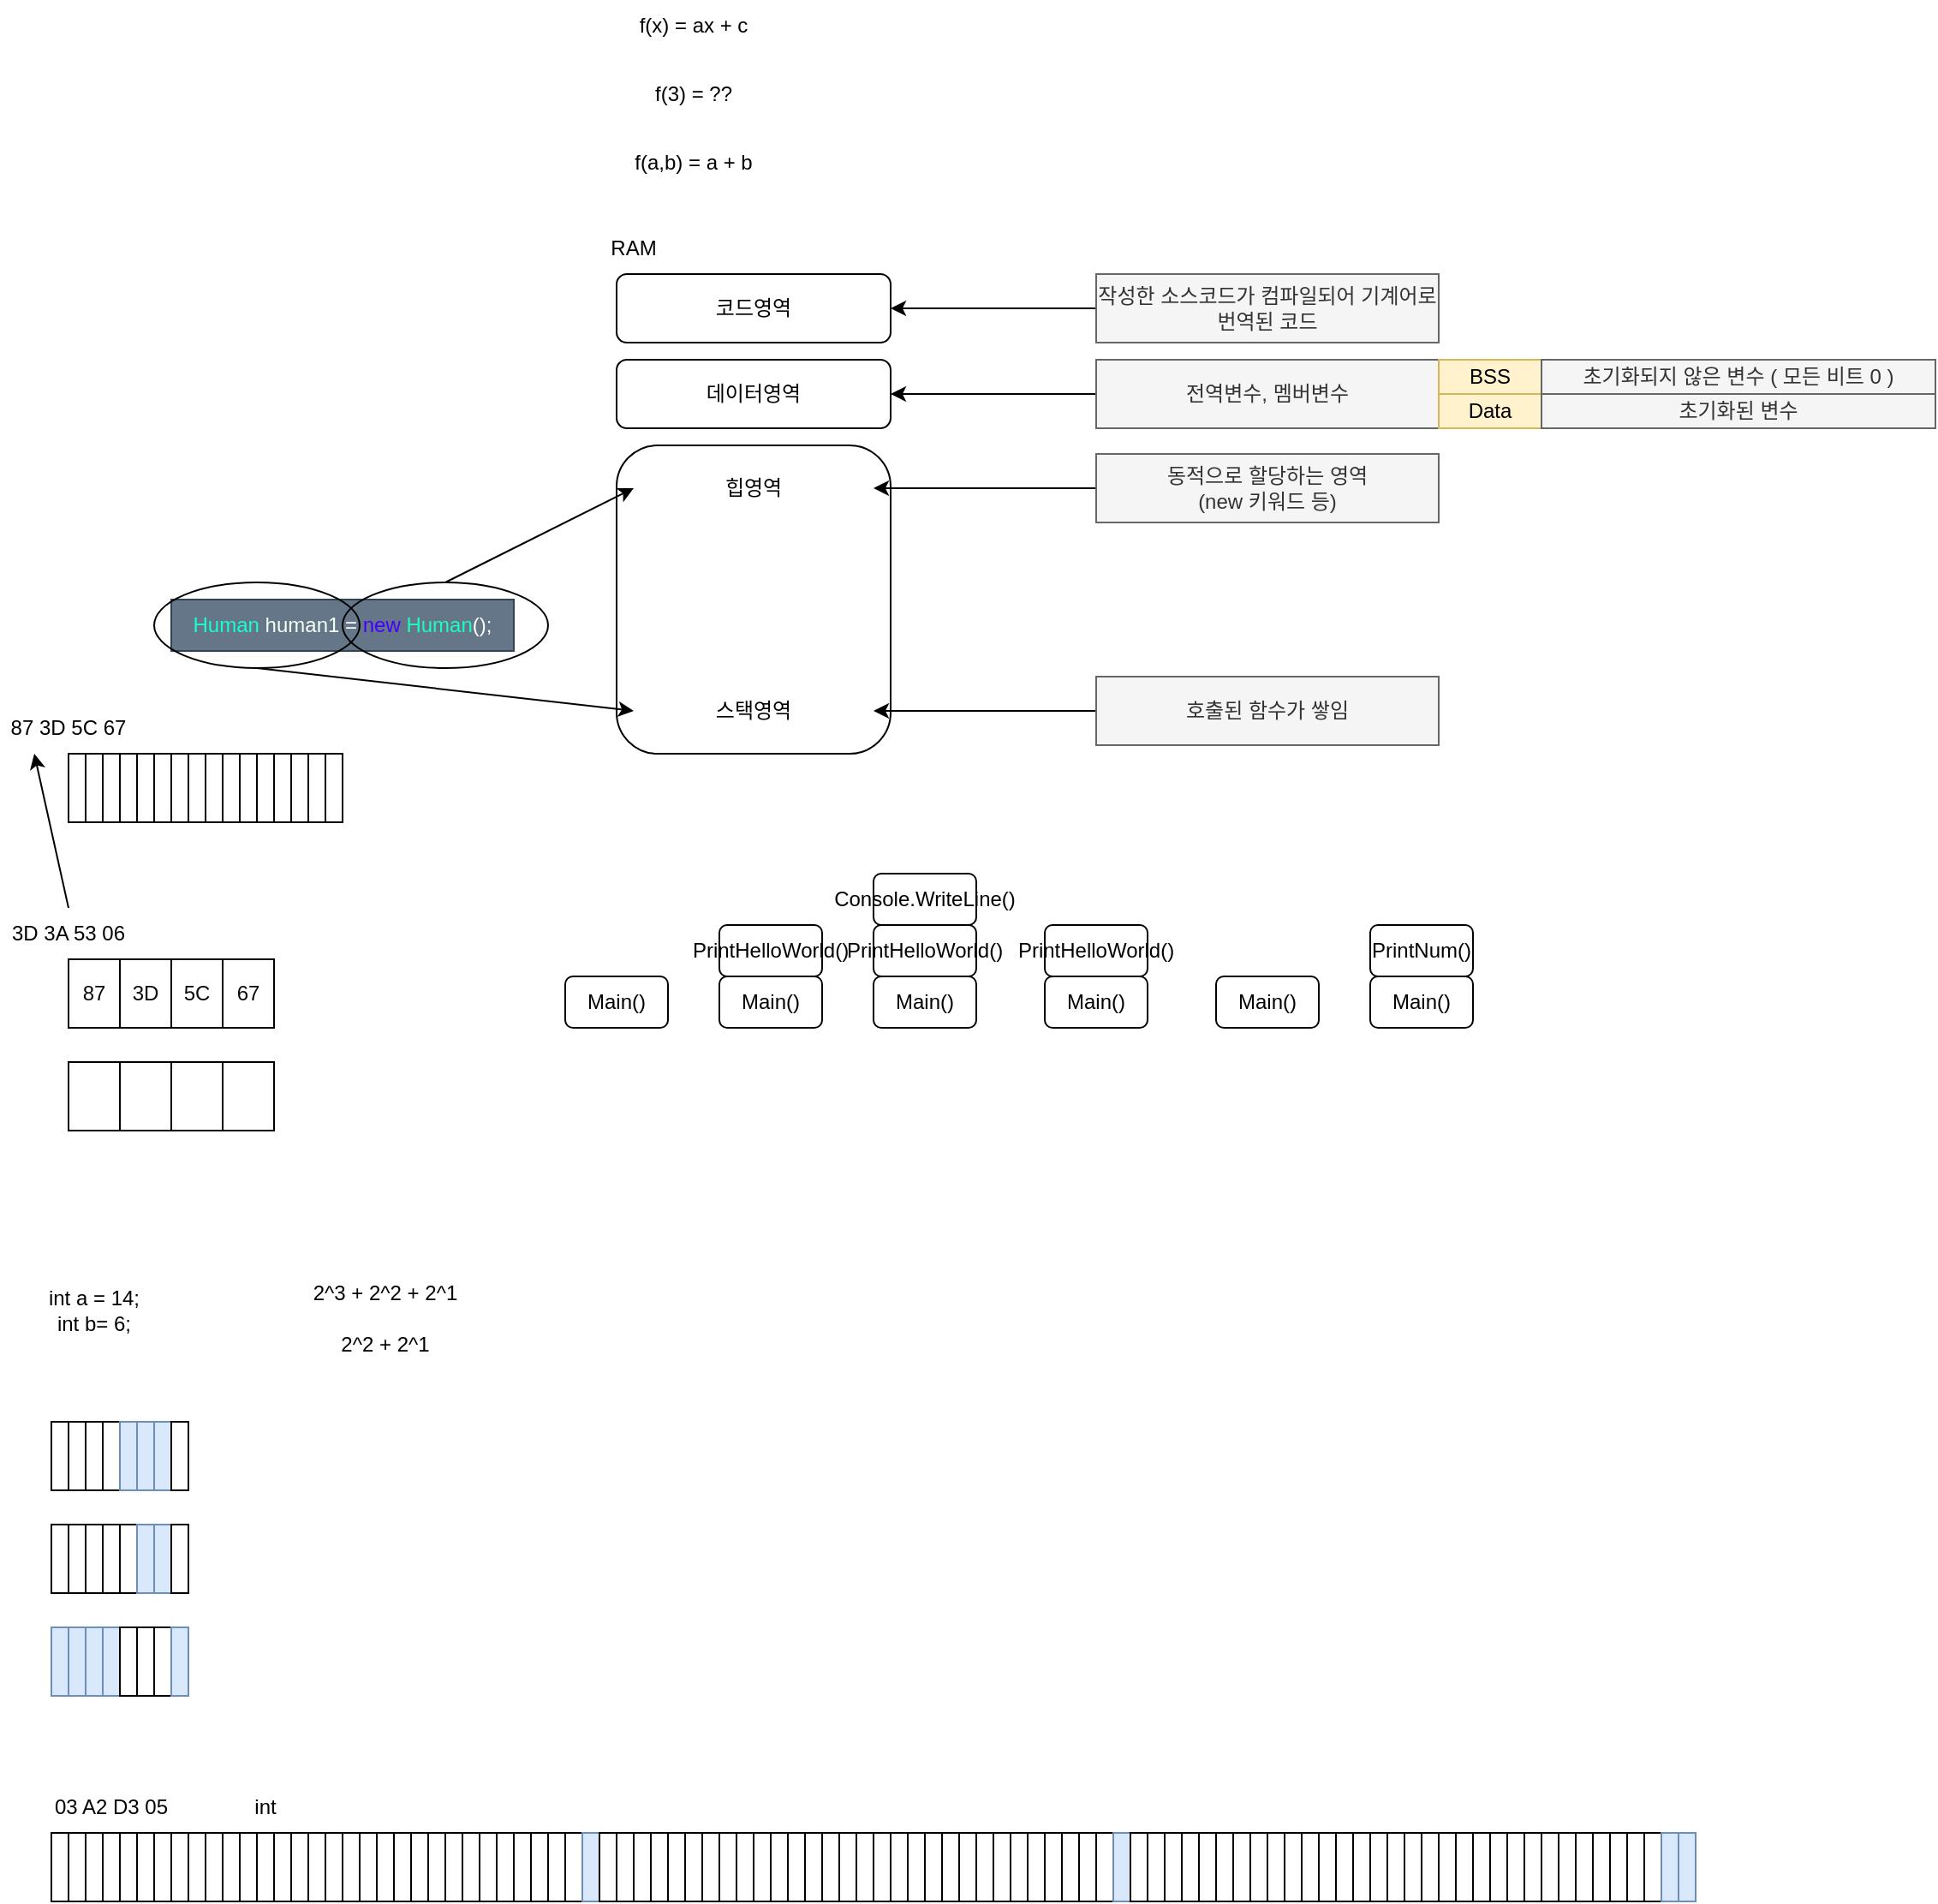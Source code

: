 <mxfile version="20.0.2" type="device"><diagram id="a_ahPQTguZi4QuuoHDHk" name="Page-1"><mxGraphModel dx="1043" dy="624" grid="1" gridSize="10" guides="1" tooltips="1" connect="1" arrows="1" fold="1" page="1" pageScale="1" pageWidth="827" pageHeight="1169" math="0" shadow="0"><root><mxCell id="0"/><mxCell id="1" parent="0"/><mxCell id="tmlD9ux4jTEtxdXnw0fW-1" value="f(x) = ax + c" style="text;html=1;strokeColor=none;fillColor=none;align=center;verticalAlign=middle;whiteSpace=wrap;rounded=0;" parent="1" vertex="1"><mxGeometry x="330" y="10" width="170" height="30" as="geometry"/></mxCell><mxCell id="tmlD9ux4jTEtxdXnw0fW-2" value="f(3) = ??" style="text;html=1;strokeColor=none;fillColor=none;align=center;verticalAlign=middle;whiteSpace=wrap;rounded=0;" parent="1" vertex="1"><mxGeometry x="330" y="50" width="170" height="30" as="geometry"/></mxCell><mxCell id="tmlD9ux4jTEtxdXnw0fW-3" value="f(a,b) = a + b" style="text;html=1;strokeColor=none;fillColor=none;align=center;verticalAlign=middle;whiteSpace=wrap;rounded=0;" parent="1" vertex="1"><mxGeometry x="330" y="90" width="170" height="30" as="geometry"/></mxCell><mxCell id="jbgrNir4E03c6JGSmlri-2" value="코드영역" style="rounded=1;whiteSpace=wrap;html=1;" parent="1" vertex="1"><mxGeometry x="370" y="170" width="160" height="40" as="geometry"/></mxCell><mxCell id="jbgrNir4E03c6JGSmlri-3" value="데이터영역" style="rounded=1;whiteSpace=wrap;html=1;" parent="1" vertex="1"><mxGeometry x="370" y="220" width="160" height="40" as="geometry"/></mxCell><mxCell id="jbgrNir4E03c6JGSmlri-4" value="" style="rounded=1;whiteSpace=wrap;html=1;" parent="1" vertex="1"><mxGeometry x="370" y="270" width="160" height="180" as="geometry"/></mxCell><mxCell id="jbgrNir4E03c6JGSmlri-5" value="힙영역" style="text;html=1;strokeColor=none;fillColor=none;align=center;verticalAlign=middle;whiteSpace=wrap;rounded=0;" parent="1" vertex="1"><mxGeometry x="380" y="280" width="140" height="30" as="geometry"/></mxCell><mxCell id="jbgrNir4E03c6JGSmlri-7" value="스택영역" style="text;html=1;strokeColor=none;fillColor=none;align=center;verticalAlign=middle;whiteSpace=wrap;rounded=0;" parent="1" vertex="1"><mxGeometry x="380" y="410" width="140" height="30" as="geometry"/></mxCell><mxCell id="jbgrNir4E03c6JGSmlri-8" value="RAM" style="text;html=1;strokeColor=none;fillColor=none;align=center;verticalAlign=middle;whiteSpace=wrap;rounded=0;" parent="1" vertex="1"><mxGeometry x="350" y="140" width="60" height="30" as="geometry"/></mxCell><mxCell id="jbgrNir4E03c6JGSmlri-10" style="edgeStyle=orthogonalEdgeStyle;rounded=0;orthogonalLoop=1;jettySize=auto;html=1;entryX=1;entryY=0.5;entryDx=0;entryDy=0;" parent="1" source="jbgrNir4E03c6JGSmlri-9" target="jbgrNir4E03c6JGSmlri-2" edge="1"><mxGeometry relative="1" as="geometry"/></mxCell><mxCell id="jbgrNir4E03c6JGSmlri-9" value="작성한 소스코드가 컴파일되어 기계어로 번역된 코드" style="text;html=1;align=center;verticalAlign=middle;whiteSpace=wrap;rounded=0;fillColor=#f5f5f5;fontColor=#333333;strokeColor=#666666;" parent="1" vertex="1"><mxGeometry x="650" y="170" width="200" height="40" as="geometry"/></mxCell><mxCell id="jbgrNir4E03c6JGSmlri-12" style="edgeStyle=orthogonalEdgeStyle;rounded=0;orthogonalLoop=1;jettySize=auto;html=1;entryX=1;entryY=0.5;entryDx=0;entryDy=0;" parent="1" source="jbgrNir4E03c6JGSmlri-11" target="jbgrNir4E03c6JGSmlri-3" edge="1"><mxGeometry relative="1" as="geometry"/></mxCell><mxCell id="jbgrNir4E03c6JGSmlri-11" value="전역변수, 멤버변수" style="text;html=1;align=center;verticalAlign=middle;whiteSpace=wrap;rounded=0;fillColor=#f5f5f5;fontColor=#333333;strokeColor=#666666;" parent="1" vertex="1"><mxGeometry x="650" y="220" width="200" height="40" as="geometry"/></mxCell><mxCell id="jbgrNir4E03c6JGSmlri-14" style="edgeStyle=orthogonalEdgeStyle;rounded=0;orthogonalLoop=1;jettySize=auto;html=1;entryX=1;entryY=0.5;entryDx=0;entryDy=0;" parent="1" source="jbgrNir4E03c6JGSmlri-13" target="jbgrNir4E03c6JGSmlri-7" edge="1"><mxGeometry relative="1" as="geometry"/></mxCell><mxCell id="jbgrNir4E03c6JGSmlri-13" value="호출된 함수가 쌓임" style="text;html=1;align=center;verticalAlign=middle;whiteSpace=wrap;rounded=0;fillColor=#f5f5f5;fontColor=#333333;strokeColor=#666666;" parent="1" vertex="1"><mxGeometry x="650" y="405" width="200" height="40" as="geometry"/></mxCell><mxCell id="jbgrNir4E03c6JGSmlri-15" value="Main()" style="rounded=1;whiteSpace=wrap;html=1;" parent="1" vertex="1"><mxGeometry x="340" y="580" width="60" height="30" as="geometry"/></mxCell><mxCell id="jbgrNir4E03c6JGSmlri-19" value="Main()" style="rounded=1;whiteSpace=wrap;html=1;" parent="1" vertex="1"><mxGeometry x="520" y="580" width="60" height="30" as="geometry"/></mxCell><mxCell id="jbgrNir4E03c6JGSmlri-20" value="PrintHelloWorld()" style="rounded=1;whiteSpace=wrap;html=1;" parent="1" vertex="1"><mxGeometry x="520" y="550" width="60" height="30" as="geometry"/></mxCell><mxCell id="jbgrNir4E03c6JGSmlri-21" value="Console.WriteLine()" style="rounded=1;whiteSpace=wrap;html=1;" parent="1" vertex="1"><mxGeometry x="520" y="520" width="60" height="30" as="geometry"/></mxCell><mxCell id="jbgrNir4E03c6JGSmlri-22" value="Main()" style="rounded=1;whiteSpace=wrap;html=1;" parent="1" vertex="1"><mxGeometry x="430" y="580" width="60" height="30" as="geometry"/></mxCell><mxCell id="jbgrNir4E03c6JGSmlri-23" value="PrintHelloWorld()" style="rounded=1;whiteSpace=wrap;html=1;" parent="1" vertex="1"><mxGeometry x="430" y="550" width="60" height="30" as="geometry"/></mxCell><mxCell id="jbgrNir4E03c6JGSmlri-24" value="Main()" style="rounded=1;whiteSpace=wrap;html=1;" parent="1" vertex="1"><mxGeometry x="620" y="580" width="60" height="30" as="geometry"/></mxCell><mxCell id="jbgrNir4E03c6JGSmlri-25" value="PrintHelloWorld()" style="rounded=1;whiteSpace=wrap;html=1;" parent="1" vertex="1"><mxGeometry x="620" y="550" width="60" height="30" as="geometry"/></mxCell><mxCell id="jbgrNir4E03c6JGSmlri-27" value="Main()" style="rounded=1;whiteSpace=wrap;html=1;" parent="1" vertex="1"><mxGeometry x="720" y="580" width="60" height="30" as="geometry"/></mxCell><mxCell id="jbgrNir4E03c6JGSmlri-29" value="Main()" style="rounded=1;whiteSpace=wrap;html=1;" parent="1" vertex="1"><mxGeometry x="810" y="580" width="60" height="30" as="geometry"/></mxCell><mxCell id="jbgrNir4E03c6JGSmlri-30" value="PrintNum()" style="rounded=1;whiteSpace=wrap;html=1;" parent="1" vertex="1"><mxGeometry x="810" y="550" width="60" height="30" as="geometry"/></mxCell><mxCell id="jbgrNir4E03c6JGSmlri-32" style="edgeStyle=orthogonalEdgeStyle;rounded=0;orthogonalLoop=1;jettySize=auto;html=1;" parent="1" source="jbgrNir4E03c6JGSmlri-31" target="jbgrNir4E03c6JGSmlri-5" edge="1"><mxGeometry relative="1" as="geometry"/></mxCell><mxCell id="jbgrNir4E03c6JGSmlri-31" value="동적으로 할당하는 영역 &lt;br&gt;(new 키워드 등)" style="text;html=1;align=center;verticalAlign=middle;whiteSpace=wrap;rounded=0;fillColor=#f5f5f5;fontColor=#333333;strokeColor=#666666;" parent="1" vertex="1"><mxGeometry x="650" y="275" width="200" height="40" as="geometry"/></mxCell><mxCell id="jbgrNir4E03c6JGSmlri-33" value="&lt;font color=&quot;#17ffd1&quot;&gt;Human&lt;/font&gt; &lt;font color=&quot;#f5fff6&quot;&gt;human1&lt;/font&gt; = &lt;font color=&quot;#4400ff&quot;&gt;new &lt;/font&gt;&lt;font color=&quot;#19ffc2&quot;&gt;Human&lt;/font&gt;();" style="text;html=1;strokeColor=#314354;fillColor=#647687;align=center;verticalAlign=middle;whiteSpace=wrap;rounded=0;fontColor=#ffffff;" parent="1" vertex="1"><mxGeometry x="110" y="360" width="200" height="30" as="geometry"/></mxCell><mxCell id="jbgrNir4E03c6JGSmlri-34" value="" style="ellipse;whiteSpace=wrap;html=1;fontColor=#19FFC2;fillColor=none;" parent="1" vertex="1"><mxGeometry x="100" y="350" width="120" height="50" as="geometry"/></mxCell><mxCell id="jbgrNir4E03c6JGSmlri-35" value="" style="endArrow=classic;html=1;rounded=0;fontColor=#19FFC2;exitX=0.5;exitY=1;exitDx=0;exitDy=0;entryX=0;entryY=0.5;entryDx=0;entryDy=0;" parent="1" source="jbgrNir4E03c6JGSmlri-34" target="jbgrNir4E03c6JGSmlri-7" edge="1"><mxGeometry width="50" height="50" relative="1" as="geometry"><mxPoint x="450" y="420" as="sourcePoint"/><mxPoint x="500" y="370" as="targetPoint"/></mxGeometry></mxCell><mxCell id="jbgrNir4E03c6JGSmlri-36" value="" style="ellipse;whiteSpace=wrap;html=1;fontColor=#19FFC2;fillColor=none;" parent="1" vertex="1"><mxGeometry x="210" y="350" width="120" height="50" as="geometry"/></mxCell><mxCell id="jbgrNir4E03c6JGSmlri-37" value="" style="endArrow=classic;html=1;rounded=0;fontColor=#19FFC2;exitX=0.5;exitY=0;exitDx=0;exitDy=0;entryX=0;entryY=0.5;entryDx=0;entryDy=0;" parent="1" source="jbgrNir4E03c6JGSmlri-36" target="jbgrNir4E03c6JGSmlri-5" edge="1"><mxGeometry width="50" height="50" relative="1" as="geometry"><mxPoint x="450" y="420" as="sourcePoint"/><mxPoint x="500" y="370" as="targetPoint"/></mxGeometry></mxCell><mxCell id="jbgrNir4E03c6JGSmlri-41" value="87" style="rounded=0;whiteSpace=wrap;html=1;fontColor=#09090A;fillColor=none;" parent="1" vertex="1"><mxGeometry x="50" y="570" width="30" height="40" as="geometry"/></mxCell><mxCell id="jbgrNir4E03c6JGSmlri-42" value="" style="rounded=0;whiteSpace=wrap;html=1;fontColor=#19FFC2;fillColor=none;" parent="1" vertex="1"><mxGeometry x="50" y="450" width="10" height="40" as="geometry"/></mxCell><mxCell id="jbgrNir4E03c6JGSmlri-43" value="" style="rounded=0;whiteSpace=wrap;html=1;fontColor=#19FFC2;fillColor=none;" parent="1" vertex="1"><mxGeometry x="60" y="450" width="10" height="40" as="geometry"/></mxCell><mxCell id="jbgrNir4E03c6JGSmlri-44" value="" style="rounded=0;whiteSpace=wrap;html=1;fontColor=#19FFC2;fillColor=none;" parent="1" vertex="1"><mxGeometry x="70" y="450" width="10" height="40" as="geometry"/></mxCell><mxCell id="jbgrNir4E03c6JGSmlri-45" value="" style="rounded=0;whiteSpace=wrap;html=1;fontColor=#19FFC2;fillColor=none;" parent="1" vertex="1"><mxGeometry x="80" y="450" width="10" height="40" as="geometry"/></mxCell><mxCell id="jbgrNir4E03c6JGSmlri-46" value="" style="rounded=0;whiteSpace=wrap;html=1;fontColor=#19FFC2;fillColor=none;" parent="1" vertex="1"><mxGeometry x="90" y="450" width="10" height="40" as="geometry"/></mxCell><mxCell id="jbgrNir4E03c6JGSmlri-47" value="" style="rounded=0;whiteSpace=wrap;html=1;fontColor=#19FFC2;fillColor=none;" parent="1" vertex="1"><mxGeometry x="100" y="450" width="10" height="40" as="geometry"/></mxCell><mxCell id="jbgrNir4E03c6JGSmlri-48" value="" style="rounded=0;whiteSpace=wrap;html=1;fontColor=#19FFC2;fillColor=none;" parent="1" vertex="1"><mxGeometry x="110" y="450" width="10" height="40" as="geometry"/></mxCell><mxCell id="jbgrNir4E03c6JGSmlri-49" value="" style="rounded=0;whiteSpace=wrap;html=1;fontColor=#19FFC2;fillColor=none;" parent="1" vertex="1"><mxGeometry x="120" y="450" width="10" height="40" as="geometry"/></mxCell><mxCell id="jbgrNir4E03c6JGSmlri-50" value="" style="rounded=0;whiteSpace=wrap;html=1;fontColor=#19FFC2;fillColor=none;" parent="1" vertex="1"><mxGeometry x="130" y="450" width="10" height="40" as="geometry"/></mxCell><mxCell id="jbgrNir4E03c6JGSmlri-51" value="" style="rounded=0;whiteSpace=wrap;html=1;fontColor=#19FFC2;fillColor=none;" parent="1" vertex="1"><mxGeometry x="140" y="450" width="10" height="40" as="geometry"/></mxCell><mxCell id="jbgrNir4E03c6JGSmlri-52" value="" style="rounded=0;whiteSpace=wrap;html=1;fontColor=#19FFC2;fillColor=none;" parent="1" vertex="1"><mxGeometry x="150" y="450" width="10" height="40" as="geometry"/></mxCell><mxCell id="jbgrNir4E03c6JGSmlri-53" value="" style="rounded=0;whiteSpace=wrap;html=1;fontColor=#19FFC2;fillColor=none;" parent="1" vertex="1"><mxGeometry x="160" y="450" width="10" height="40" as="geometry"/></mxCell><mxCell id="jbgrNir4E03c6JGSmlri-54" value="" style="rounded=0;whiteSpace=wrap;html=1;fontColor=#19FFC2;fillColor=none;" parent="1" vertex="1"><mxGeometry x="170" y="450" width="10" height="40" as="geometry"/></mxCell><mxCell id="jbgrNir4E03c6JGSmlri-55" value="" style="rounded=0;whiteSpace=wrap;html=1;fontColor=#19FFC2;fillColor=none;" parent="1" vertex="1"><mxGeometry x="180" y="450" width="10" height="40" as="geometry"/></mxCell><mxCell id="jbgrNir4E03c6JGSmlri-56" value="" style="rounded=0;whiteSpace=wrap;html=1;fontColor=#19FFC2;fillColor=none;" parent="1" vertex="1"><mxGeometry x="190" y="450" width="10" height="40" as="geometry"/></mxCell><mxCell id="jbgrNir4E03c6JGSmlri-57" value="" style="rounded=0;whiteSpace=wrap;html=1;fontColor=#19FFC2;fillColor=none;" parent="1" vertex="1"><mxGeometry x="200" y="450" width="10" height="40" as="geometry"/></mxCell><mxCell id="jbgrNir4E03c6JGSmlri-58" value="3D 3A 53 06" style="text;html=1;strokeColor=none;fillColor=none;align=center;verticalAlign=middle;whiteSpace=wrap;rounded=0;fontColor=#000000;" parent="1" vertex="1"><mxGeometry x="10" y="540" width="80" height="30" as="geometry"/></mxCell><mxCell id="jbgrNir4E03c6JGSmlri-59" value="87 3D 5C 67" style="text;html=1;strokeColor=none;fillColor=none;align=center;verticalAlign=middle;whiteSpace=wrap;rounded=0;fontColor=#000000;" parent="1" vertex="1"><mxGeometry x="10" y="420" width="80" height="30" as="geometry"/></mxCell><mxCell id="jbgrNir4E03c6JGSmlri-61" value="" style="endArrow=classic;html=1;rounded=0;fontColor=#000000;exitX=0.5;exitY=0;exitDx=0;exitDy=0;entryX=0.25;entryY=1;entryDx=0;entryDy=0;" parent="1" source="jbgrNir4E03c6JGSmlri-58" target="jbgrNir4E03c6JGSmlri-59" edge="1"><mxGeometry width="50" height="50" relative="1" as="geometry"><mxPoint x="200" y="540" as="sourcePoint"/><mxPoint x="330" y="420" as="targetPoint"/></mxGeometry></mxCell><mxCell id="jbgrNir4E03c6JGSmlri-62" value="3D" style="rounded=0;whiteSpace=wrap;html=1;fontColor=#09090A;fillColor=none;" parent="1" vertex="1"><mxGeometry x="80" y="570" width="30" height="40" as="geometry"/></mxCell><mxCell id="jbgrNir4E03c6JGSmlri-63" value="5C" style="rounded=0;whiteSpace=wrap;html=1;fontColor=#09090A;fillColor=none;" parent="1" vertex="1"><mxGeometry x="110" y="570" width="30" height="40" as="geometry"/></mxCell><mxCell id="jbgrNir4E03c6JGSmlri-64" value="67" style="rounded=0;whiteSpace=wrap;html=1;fontColor=#09090A;fillColor=none;" parent="1" vertex="1"><mxGeometry x="140" y="570" width="30" height="40" as="geometry"/></mxCell><mxCell id="jbgrNir4E03c6JGSmlri-65" value="" style="rounded=0;whiteSpace=wrap;html=1;fontColor=#09090A;fillColor=none;" parent="1" vertex="1"><mxGeometry x="50" y="630" width="30" height="40" as="geometry"/></mxCell><mxCell id="jbgrNir4E03c6JGSmlri-66" value="" style="rounded=0;whiteSpace=wrap;html=1;fontColor=#09090A;fillColor=none;" parent="1" vertex="1"><mxGeometry x="80" y="630" width="30" height="40" as="geometry"/></mxCell><mxCell id="jbgrNir4E03c6JGSmlri-67" value="" style="rounded=0;whiteSpace=wrap;html=1;fontColor=#09090A;fillColor=none;" parent="1" vertex="1"><mxGeometry x="110" y="630" width="30" height="40" as="geometry"/></mxCell><mxCell id="jbgrNir4E03c6JGSmlri-68" value="" style="rounded=0;whiteSpace=wrap;html=1;fontColor=#09090A;fillColor=none;" parent="1" vertex="1"><mxGeometry x="140" y="630" width="30" height="40" as="geometry"/></mxCell><mxCell id="Fd-JroMLScFdDTLRKjD6-1" value="BSS" style="text;html=1;strokeColor=#d6b656;fillColor=#fff2cc;align=center;verticalAlign=middle;whiteSpace=wrap;rounded=0;" parent="1" vertex="1"><mxGeometry x="850" y="220" width="60" height="20" as="geometry"/></mxCell><mxCell id="Fd-JroMLScFdDTLRKjD6-2" value="Data" style="text;html=1;strokeColor=#d6b656;fillColor=#fff2cc;align=center;verticalAlign=middle;whiteSpace=wrap;rounded=0;" parent="1" vertex="1"><mxGeometry x="850" y="240" width="60" height="20" as="geometry"/></mxCell><mxCell id="Fd-JroMLScFdDTLRKjD6-3" value="초기화되지 않은 변수 ( 모든 비트 0 )" style="text;html=1;align=center;verticalAlign=middle;whiteSpace=wrap;rounded=0;fillColor=#f5f5f5;fontColor=#333333;strokeColor=#666666;" parent="1" vertex="1"><mxGeometry x="910" y="220" width="230" height="20" as="geometry"/></mxCell><mxCell id="Fd-JroMLScFdDTLRKjD6-4" value="초기화된 변수" style="text;html=1;align=center;verticalAlign=middle;whiteSpace=wrap;rounded=0;fillColor=#f5f5f5;fontColor=#333333;strokeColor=#666666;" parent="1" vertex="1"><mxGeometry x="910" y="240" width="230" height="20" as="geometry"/></mxCell><mxCell id="Fd-JroMLScFdDTLRKjD6-5" value="int a = 14;&lt;br&gt;int b= 6;" style="text;html=1;strokeColor=none;fillColor=none;align=center;verticalAlign=middle;whiteSpace=wrap;rounded=0;" parent="1" vertex="1"><mxGeometry x="35" y="760" width="60" height="30" as="geometry"/></mxCell><mxCell id="Fd-JroMLScFdDTLRKjD6-6" value="" style="rounded=0;whiteSpace=wrap;html=1;" parent="1" vertex="1"><mxGeometry x="40" y="840" width="10" height="40" as="geometry"/></mxCell><mxCell id="Fd-JroMLScFdDTLRKjD6-7" value="" style="rounded=0;whiteSpace=wrap;html=1;" parent="1" vertex="1"><mxGeometry x="50" y="840" width="10" height="40" as="geometry"/></mxCell><mxCell id="Fd-JroMLScFdDTLRKjD6-8" value="" style="rounded=0;whiteSpace=wrap;html=1;" parent="1" vertex="1"><mxGeometry x="60" y="840" width="10" height="40" as="geometry"/></mxCell><mxCell id="Fd-JroMLScFdDTLRKjD6-9" value="" style="rounded=0;whiteSpace=wrap;html=1;" parent="1" vertex="1"><mxGeometry x="70" y="840" width="10" height="40" as="geometry"/></mxCell><mxCell id="Fd-JroMLScFdDTLRKjD6-10" value="" style="rounded=0;whiteSpace=wrap;html=1;fillColor=#dae8fc;strokeColor=#6c8ebf;" parent="1" vertex="1"><mxGeometry x="80" y="840" width="10" height="40" as="geometry"/></mxCell><mxCell id="Fd-JroMLScFdDTLRKjD6-11" value="" style="rounded=0;whiteSpace=wrap;html=1;fillColor=#dae8fc;strokeColor=#6c8ebf;" parent="1" vertex="1"><mxGeometry x="90" y="840" width="10" height="40" as="geometry"/></mxCell><mxCell id="Fd-JroMLScFdDTLRKjD6-12" value="" style="rounded=0;whiteSpace=wrap;html=1;fillColor=#dae8fc;strokeColor=#6c8ebf;" parent="1" vertex="1"><mxGeometry x="100" y="840" width="10" height="40" as="geometry"/></mxCell><mxCell id="Fd-JroMLScFdDTLRKjD6-13" value="" style="rounded=0;whiteSpace=wrap;html=1;" parent="1" vertex="1"><mxGeometry x="110" y="840" width="10" height="40" as="geometry"/></mxCell><mxCell id="Fd-JroMLScFdDTLRKjD6-14" value="2^3 + 2^2 + 2^1" style="text;html=1;strokeColor=none;fillColor=none;align=center;verticalAlign=middle;whiteSpace=wrap;rounded=0;" parent="1" vertex="1"><mxGeometry x="180" y="750" width="110" height="30" as="geometry"/></mxCell><mxCell id="Fd-JroMLScFdDTLRKjD6-15" value="2^2 + 2^1" style="text;html=1;strokeColor=none;fillColor=none;align=center;verticalAlign=middle;whiteSpace=wrap;rounded=0;" parent="1" vertex="1"><mxGeometry x="180" y="780" width="110" height="30" as="geometry"/></mxCell><mxCell id="Fd-JroMLScFdDTLRKjD6-16" value="" style="rounded=0;whiteSpace=wrap;html=1;" parent="1" vertex="1"><mxGeometry x="40" y="900" width="10" height="40" as="geometry"/></mxCell><mxCell id="Fd-JroMLScFdDTLRKjD6-17" value="" style="rounded=0;whiteSpace=wrap;html=1;" parent="1" vertex="1"><mxGeometry x="50" y="900" width="10" height="40" as="geometry"/></mxCell><mxCell id="Fd-JroMLScFdDTLRKjD6-18" value="" style="rounded=0;whiteSpace=wrap;html=1;" parent="1" vertex="1"><mxGeometry x="60" y="900" width="10" height="40" as="geometry"/></mxCell><mxCell id="Fd-JroMLScFdDTLRKjD6-19" value="" style="rounded=0;whiteSpace=wrap;html=1;" parent="1" vertex="1"><mxGeometry x="70" y="900" width="10" height="40" as="geometry"/></mxCell><mxCell id="Fd-JroMLScFdDTLRKjD6-20" value="" style="rounded=0;whiteSpace=wrap;html=1;" parent="1" vertex="1"><mxGeometry x="80" y="900" width="10" height="40" as="geometry"/></mxCell><mxCell id="Fd-JroMLScFdDTLRKjD6-21" value="" style="rounded=0;whiteSpace=wrap;html=1;fillColor=#dae8fc;strokeColor=#6c8ebf;" parent="1" vertex="1"><mxGeometry x="90" y="900" width="10" height="40" as="geometry"/></mxCell><mxCell id="Fd-JroMLScFdDTLRKjD6-22" value="" style="rounded=0;whiteSpace=wrap;html=1;fillColor=#dae8fc;strokeColor=#6c8ebf;" parent="1" vertex="1"><mxGeometry x="100" y="900" width="10" height="40" as="geometry"/></mxCell><mxCell id="Fd-JroMLScFdDTLRKjD6-23" value="" style="rounded=0;whiteSpace=wrap;html=1;" parent="1" vertex="1"><mxGeometry x="110" y="900" width="10" height="40" as="geometry"/></mxCell><mxCell id="Fd-JroMLScFdDTLRKjD6-24" value="" style="rounded=0;whiteSpace=wrap;html=1;fillColor=#dae8fc;strokeColor=#6c8ebf;" parent="1" vertex="1"><mxGeometry x="40" y="960" width="10" height="40" as="geometry"/></mxCell><mxCell id="Fd-JroMLScFdDTLRKjD6-25" value="" style="rounded=0;whiteSpace=wrap;html=1;fillColor=#dae8fc;strokeColor=#6c8ebf;" parent="1" vertex="1"><mxGeometry x="50" y="960" width="10" height="40" as="geometry"/></mxCell><mxCell id="Fd-JroMLScFdDTLRKjD6-26" value="" style="rounded=0;whiteSpace=wrap;html=1;fillColor=#dae8fc;strokeColor=#6c8ebf;" parent="1" vertex="1"><mxGeometry x="60" y="960" width="10" height="40" as="geometry"/></mxCell><mxCell id="Fd-JroMLScFdDTLRKjD6-27" value="" style="rounded=0;whiteSpace=wrap;html=1;fillColor=#dae8fc;strokeColor=#6c8ebf;" parent="1" vertex="1"><mxGeometry x="70" y="960" width="10" height="40" as="geometry"/></mxCell><mxCell id="Fd-JroMLScFdDTLRKjD6-28" value="" style="rounded=0;whiteSpace=wrap;html=1;" parent="1" vertex="1"><mxGeometry x="80" y="960" width="10" height="40" as="geometry"/></mxCell><mxCell id="Fd-JroMLScFdDTLRKjD6-29" value="" style="rounded=0;whiteSpace=wrap;html=1;" parent="1" vertex="1"><mxGeometry x="90" y="960" width="10" height="40" as="geometry"/></mxCell><mxCell id="Fd-JroMLScFdDTLRKjD6-30" value="" style="rounded=0;whiteSpace=wrap;html=1;" parent="1" vertex="1"><mxGeometry x="100" y="960" width="10" height="40" as="geometry"/></mxCell><mxCell id="Fd-JroMLScFdDTLRKjD6-31" value="" style="rounded=0;whiteSpace=wrap;html=1;fillColor=#dae8fc;strokeColor=#6c8ebf;" parent="1" vertex="1"><mxGeometry x="110" y="960" width="10" height="40" as="geometry"/></mxCell><mxCell id="kUgQlTjE-qGRLvsf7IAG-2" value="" style="rounded=0;whiteSpace=wrap;html=1;" vertex="1" parent="1"><mxGeometry x="40" y="1080" width="10" height="40" as="geometry"/></mxCell><mxCell id="kUgQlTjE-qGRLvsf7IAG-3" value="" style="rounded=0;whiteSpace=wrap;html=1;" vertex="1" parent="1"><mxGeometry x="50" y="1080" width="10" height="40" as="geometry"/></mxCell><mxCell id="kUgQlTjE-qGRLvsf7IAG-4" value="" style="rounded=0;whiteSpace=wrap;html=1;" vertex="1" parent="1"><mxGeometry x="60" y="1080" width="10" height="40" as="geometry"/></mxCell><mxCell id="kUgQlTjE-qGRLvsf7IAG-5" value="" style="rounded=0;whiteSpace=wrap;html=1;" vertex="1" parent="1"><mxGeometry x="70" y="1080" width="10" height="40" as="geometry"/></mxCell><mxCell id="kUgQlTjE-qGRLvsf7IAG-6" value="" style="rounded=0;whiteSpace=wrap;html=1;" vertex="1" parent="1"><mxGeometry x="80" y="1080" width="10" height="40" as="geometry"/></mxCell><mxCell id="kUgQlTjE-qGRLvsf7IAG-7" value="" style="rounded=0;whiteSpace=wrap;html=1;" vertex="1" parent="1"><mxGeometry x="90" y="1080" width="10" height="40" as="geometry"/></mxCell><mxCell id="kUgQlTjE-qGRLvsf7IAG-8" value="" style="rounded=0;whiteSpace=wrap;html=1;" vertex="1" parent="1"><mxGeometry x="100" y="1080" width="10" height="40" as="geometry"/></mxCell><mxCell id="kUgQlTjE-qGRLvsf7IAG-9" value="" style="rounded=0;whiteSpace=wrap;html=1;" vertex="1" parent="1"><mxGeometry x="110" y="1080" width="10" height="40" as="geometry"/></mxCell><mxCell id="kUgQlTjE-qGRLvsf7IAG-11" value="int" style="text;html=1;strokeColor=none;fillColor=none;align=center;verticalAlign=middle;whiteSpace=wrap;rounded=0;" vertex="1" parent="1"><mxGeometry x="135" y="1050" width="60" height="30" as="geometry"/></mxCell><mxCell id="kUgQlTjE-qGRLvsf7IAG-12" value="" style="rounded=0;whiteSpace=wrap;html=1;" vertex="1" parent="1"><mxGeometry x="120" y="1080" width="10" height="40" as="geometry"/></mxCell><mxCell id="kUgQlTjE-qGRLvsf7IAG-13" value="" style="rounded=0;whiteSpace=wrap;html=1;" vertex="1" parent="1"><mxGeometry x="130" y="1080" width="10" height="40" as="geometry"/></mxCell><mxCell id="kUgQlTjE-qGRLvsf7IAG-14" value="" style="rounded=0;whiteSpace=wrap;html=1;" vertex="1" parent="1"><mxGeometry x="140" y="1080" width="10" height="40" as="geometry"/></mxCell><mxCell id="kUgQlTjE-qGRLvsf7IAG-15" value="" style="rounded=0;whiteSpace=wrap;html=1;" vertex="1" parent="1"><mxGeometry x="150" y="1080" width="10" height="40" as="geometry"/></mxCell><mxCell id="kUgQlTjE-qGRLvsf7IAG-16" value="" style="rounded=0;whiteSpace=wrap;html=1;" vertex="1" parent="1"><mxGeometry x="160" y="1080" width="10" height="40" as="geometry"/></mxCell><mxCell id="kUgQlTjE-qGRLvsf7IAG-17" value="" style="rounded=0;whiteSpace=wrap;html=1;" vertex="1" parent="1"><mxGeometry x="170" y="1080" width="10" height="40" as="geometry"/></mxCell><mxCell id="kUgQlTjE-qGRLvsf7IAG-18" value="" style="rounded=0;whiteSpace=wrap;html=1;" vertex="1" parent="1"><mxGeometry x="180" y="1080" width="10" height="40" as="geometry"/></mxCell><mxCell id="kUgQlTjE-qGRLvsf7IAG-19" value="" style="rounded=0;whiteSpace=wrap;html=1;" vertex="1" parent="1"><mxGeometry x="190" y="1080" width="10" height="40" as="geometry"/></mxCell><mxCell id="kUgQlTjE-qGRLvsf7IAG-20" value="" style="rounded=0;whiteSpace=wrap;html=1;" vertex="1" parent="1"><mxGeometry x="200" y="1080" width="10" height="40" as="geometry"/></mxCell><mxCell id="kUgQlTjE-qGRLvsf7IAG-21" value="" style="rounded=0;whiteSpace=wrap;html=1;" vertex="1" parent="1"><mxGeometry x="210" y="1080" width="10" height="40" as="geometry"/></mxCell><mxCell id="kUgQlTjE-qGRLvsf7IAG-22" value="" style="rounded=0;whiteSpace=wrap;html=1;" vertex="1" parent="1"><mxGeometry x="220" y="1080" width="10" height="40" as="geometry"/></mxCell><mxCell id="kUgQlTjE-qGRLvsf7IAG-23" value="" style="rounded=0;whiteSpace=wrap;html=1;" vertex="1" parent="1"><mxGeometry x="230" y="1080" width="10" height="40" as="geometry"/></mxCell><mxCell id="kUgQlTjE-qGRLvsf7IAG-24" value="" style="rounded=0;whiteSpace=wrap;html=1;" vertex="1" parent="1"><mxGeometry x="240" y="1080" width="10" height="40" as="geometry"/></mxCell><mxCell id="kUgQlTjE-qGRLvsf7IAG-25" value="" style="rounded=0;whiteSpace=wrap;html=1;" vertex="1" parent="1"><mxGeometry x="250" y="1080" width="10" height="40" as="geometry"/></mxCell><mxCell id="kUgQlTjE-qGRLvsf7IAG-26" value="" style="rounded=0;whiteSpace=wrap;html=1;" vertex="1" parent="1"><mxGeometry x="260" y="1080" width="10" height="40" as="geometry"/></mxCell><mxCell id="kUgQlTjE-qGRLvsf7IAG-27" value="" style="rounded=0;whiteSpace=wrap;html=1;" vertex="1" parent="1"><mxGeometry x="270" y="1080" width="10" height="40" as="geometry"/></mxCell><mxCell id="kUgQlTjE-qGRLvsf7IAG-28" value="" style="rounded=0;whiteSpace=wrap;html=1;" vertex="1" parent="1"><mxGeometry x="280" y="1080" width="10" height="40" as="geometry"/></mxCell><mxCell id="kUgQlTjE-qGRLvsf7IAG-29" value="" style="rounded=0;whiteSpace=wrap;html=1;" vertex="1" parent="1"><mxGeometry x="290" y="1080" width="10" height="40" as="geometry"/></mxCell><mxCell id="kUgQlTjE-qGRLvsf7IAG-30" value="" style="rounded=0;whiteSpace=wrap;html=1;" vertex="1" parent="1"><mxGeometry x="300" y="1080" width="10" height="40" as="geometry"/></mxCell><mxCell id="kUgQlTjE-qGRLvsf7IAG-31" value="" style="rounded=0;whiteSpace=wrap;html=1;" vertex="1" parent="1"><mxGeometry x="310" y="1080" width="10" height="40" as="geometry"/></mxCell><mxCell id="kUgQlTjE-qGRLvsf7IAG-32" value="" style="rounded=0;whiteSpace=wrap;html=1;" vertex="1" parent="1"><mxGeometry x="320" y="1080" width="10" height="40" as="geometry"/></mxCell><mxCell id="kUgQlTjE-qGRLvsf7IAG-33" value="" style="rounded=0;whiteSpace=wrap;html=1;" vertex="1" parent="1"><mxGeometry x="330" y="1080" width="10" height="40" as="geometry"/></mxCell><mxCell id="kUgQlTjE-qGRLvsf7IAG-34" value="" style="rounded=0;whiteSpace=wrap;html=1;" vertex="1" parent="1"><mxGeometry x="340" y="1080" width="10" height="40" as="geometry"/></mxCell><mxCell id="kUgQlTjE-qGRLvsf7IAG-35" value="" style="rounded=0;whiteSpace=wrap;html=1;fillColor=#dae8fc;strokeColor=#6c8ebf;" vertex="1" parent="1"><mxGeometry x="350" y="1080" width="10" height="40" as="geometry"/></mxCell><mxCell id="kUgQlTjE-qGRLvsf7IAG-36" value="" style="rounded=0;whiteSpace=wrap;html=1;" vertex="1" parent="1"><mxGeometry x="360" y="1080" width="10" height="40" as="geometry"/></mxCell><mxCell id="kUgQlTjE-qGRLvsf7IAG-37" value="" style="rounded=0;whiteSpace=wrap;html=1;" vertex="1" parent="1"><mxGeometry x="370" y="1080" width="10" height="40" as="geometry"/></mxCell><mxCell id="kUgQlTjE-qGRLvsf7IAG-38" value="" style="rounded=0;whiteSpace=wrap;html=1;" vertex="1" parent="1"><mxGeometry x="380" y="1080" width="10" height="40" as="geometry"/></mxCell><mxCell id="kUgQlTjE-qGRLvsf7IAG-39" value="" style="rounded=0;whiteSpace=wrap;html=1;" vertex="1" parent="1"><mxGeometry x="390" y="1080" width="10" height="40" as="geometry"/></mxCell><mxCell id="kUgQlTjE-qGRLvsf7IAG-40" value="" style="rounded=0;whiteSpace=wrap;html=1;" vertex="1" parent="1"><mxGeometry x="400" y="1080" width="10" height="40" as="geometry"/></mxCell><mxCell id="kUgQlTjE-qGRLvsf7IAG-41" value="" style="rounded=0;whiteSpace=wrap;html=1;" vertex="1" parent="1"><mxGeometry x="410" y="1080" width="10" height="40" as="geometry"/></mxCell><mxCell id="kUgQlTjE-qGRLvsf7IAG-42" value="" style="rounded=0;whiteSpace=wrap;html=1;" vertex="1" parent="1"><mxGeometry x="420" y="1080" width="10" height="40" as="geometry"/></mxCell><mxCell id="kUgQlTjE-qGRLvsf7IAG-43" value="" style="rounded=0;whiteSpace=wrap;html=1;" vertex="1" parent="1"><mxGeometry x="430" y="1080" width="10" height="40" as="geometry"/></mxCell><mxCell id="kUgQlTjE-qGRLvsf7IAG-44" value="" style="rounded=0;whiteSpace=wrap;html=1;" vertex="1" parent="1"><mxGeometry x="440" y="1080" width="10" height="40" as="geometry"/></mxCell><mxCell id="kUgQlTjE-qGRLvsf7IAG-45" value="" style="rounded=0;whiteSpace=wrap;html=1;" vertex="1" parent="1"><mxGeometry x="450" y="1080" width="10" height="40" as="geometry"/></mxCell><mxCell id="kUgQlTjE-qGRLvsf7IAG-46" value="" style="rounded=0;whiteSpace=wrap;html=1;" vertex="1" parent="1"><mxGeometry x="460" y="1080" width="10" height="40" as="geometry"/></mxCell><mxCell id="kUgQlTjE-qGRLvsf7IAG-47" value="" style="rounded=0;whiteSpace=wrap;html=1;" vertex="1" parent="1"><mxGeometry x="470" y="1080" width="10" height="40" as="geometry"/></mxCell><mxCell id="kUgQlTjE-qGRLvsf7IAG-48" value="" style="rounded=0;whiteSpace=wrap;html=1;" vertex="1" parent="1"><mxGeometry x="480" y="1080" width="10" height="40" as="geometry"/></mxCell><mxCell id="kUgQlTjE-qGRLvsf7IAG-49" value="" style="rounded=0;whiteSpace=wrap;html=1;" vertex="1" parent="1"><mxGeometry x="490" y="1080" width="10" height="40" as="geometry"/></mxCell><mxCell id="kUgQlTjE-qGRLvsf7IAG-50" value="" style="rounded=0;whiteSpace=wrap;html=1;" vertex="1" parent="1"><mxGeometry x="500" y="1080" width="10" height="40" as="geometry"/></mxCell><mxCell id="kUgQlTjE-qGRLvsf7IAG-51" value="" style="rounded=0;whiteSpace=wrap;html=1;" vertex="1" parent="1"><mxGeometry x="510" y="1080" width="10" height="40" as="geometry"/></mxCell><mxCell id="kUgQlTjE-qGRLvsf7IAG-52" value="" style="rounded=0;whiteSpace=wrap;html=1;" vertex="1" parent="1"><mxGeometry x="520" y="1080" width="10" height="40" as="geometry"/></mxCell><mxCell id="kUgQlTjE-qGRLvsf7IAG-53" value="" style="rounded=0;whiteSpace=wrap;html=1;" vertex="1" parent="1"><mxGeometry x="530" y="1080" width="10" height="40" as="geometry"/></mxCell><mxCell id="kUgQlTjE-qGRLvsf7IAG-54" value="" style="rounded=0;whiteSpace=wrap;html=1;" vertex="1" parent="1"><mxGeometry x="540" y="1080" width="10" height="40" as="geometry"/></mxCell><mxCell id="kUgQlTjE-qGRLvsf7IAG-55" value="" style="rounded=0;whiteSpace=wrap;html=1;" vertex="1" parent="1"><mxGeometry x="550" y="1080" width="10" height="40" as="geometry"/></mxCell><mxCell id="kUgQlTjE-qGRLvsf7IAG-56" value="" style="rounded=0;whiteSpace=wrap;html=1;" vertex="1" parent="1"><mxGeometry x="560" y="1080" width="10" height="40" as="geometry"/></mxCell><mxCell id="kUgQlTjE-qGRLvsf7IAG-57" value="" style="rounded=0;whiteSpace=wrap;html=1;" vertex="1" parent="1"><mxGeometry x="570" y="1080" width="10" height="40" as="geometry"/></mxCell><mxCell id="kUgQlTjE-qGRLvsf7IAG-58" value="" style="rounded=0;whiteSpace=wrap;html=1;" vertex="1" parent="1"><mxGeometry x="580" y="1080" width="10" height="40" as="geometry"/></mxCell><mxCell id="kUgQlTjE-qGRLvsf7IAG-59" value="" style="rounded=0;whiteSpace=wrap;html=1;" vertex="1" parent="1"><mxGeometry x="590" y="1080" width="10" height="40" as="geometry"/></mxCell><mxCell id="kUgQlTjE-qGRLvsf7IAG-60" value="" style="rounded=0;whiteSpace=wrap;html=1;" vertex="1" parent="1"><mxGeometry x="600" y="1080" width="10" height="40" as="geometry"/></mxCell><mxCell id="kUgQlTjE-qGRLvsf7IAG-61" value="" style="rounded=0;whiteSpace=wrap;html=1;" vertex="1" parent="1"><mxGeometry x="610" y="1080" width="10" height="40" as="geometry"/></mxCell><mxCell id="kUgQlTjE-qGRLvsf7IAG-62" value="" style="rounded=0;whiteSpace=wrap;html=1;" vertex="1" parent="1"><mxGeometry x="620" y="1080" width="10" height="40" as="geometry"/></mxCell><mxCell id="kUgQlTjE-qGRLvsf7IAG-63" value="" style="rounded=0;whiteSpace=wrap;html=1;" vertex="1" parent="1"><mxGeometry x="630" y="1080" width="10" height="40" as="geometry"/></mxCell><mxCell id="kUgQlTjE-qGRLvsf7IAG-64" value="" style="rounded=0;whiteSpace=wrap;html=1;" vertex="1" parent="1"><mxGeometry x="640" y="1080" width="10" height="40" as="geometry"/></mxCell><mxCell id="kUgQlTjE-qGRLvsf7IAG-65" value="" style="rounded=0;whiteSpace=wrap;html=1;" vertex="1" parent="1"><mxGeometry x="650" y="1080" width="10" height="40" as="geometry"/></mxCell><mxCell id="kUgQlTjE-qGRLvsf7IAG-66" value="" style="rounded=0;whiteSpace=wrap;html=1;fillColor=#dae8fc;strokeColor=#6c8ebf;" vertex="1" parent="1"><mxGeometry x="660" y="1080" width="10" height="40" as="geometry"/></mxCell><mxCell id="kUgQlTjE-qGRLvsf7IAG-67" value="" style="rounded=0;whiteSpace=wrap;html=1;" vertex="1" parent="1"><mxGeometry x="670" y="1080" width="10" height="40" as="geometry"/></mxCell><mxCell id="kUgQlTjE-qGRLvsf7IAG-100" value="" style="rounded=0;whiteSpace=wrap;html=1;" vertex="1" parent="1"><mxGeometry x="680" y="1080" width="10" height="40" as="geometry"/></mxCell><mxCell id="kUgQlTjE-qGRLvsf7IAG-101" value="" style="rounded=0;whiteSpace=wrap;html=1;" vertex="1" parent="1"><mxGeometry x="690" y="1080" width="10" height="40" as="geometry"/></mxCell><mxCell id="kUgQlTjE-qGRLvsf7IAG-102" value="" style="rounded=0;whiteSpace=wrap;html=1;" vertex="1" parent="1"><mxGeometry x="700" y="1080" width="10" height="40" as="geometry"/></mxCell><mxCell id="kUgQlTjE-qGRLvsf7IAG-103" value="" style="rounded=0;whiteSpace=wrap;html=1;" vertex="1" parent="1"><mxGeometry x="710" y="1080" width="10" height="40" as="geometry"/></mxCell><mxCell id="kUgQlTjE-qGRLvsf7IAG-104" value="" style="rounded=0;whiteSpace=wrap;html=1;" vertex="1" parent="1"><mxGeometry x="720" y="1080" width="10" height="40" as="geometry"/></mxCell><mxCell id="kUgQlTjE-qGRLvsf7IAG-105" value="" style="rounded=0;whiteSpace=wrap;html=1;" vertex="1" parent="1"><mxGeometry x="730" y="1080" width="10" height="40" as="geometry"/></mxCell><mxCell id="kUgQlTjE-qGRLvsf7IAG-106" value="" style="rounded=0;whiteSpace=wrap;html=1;" vertex="1" parent="1"><mxGeometry x="740" y="1080" width="10" height="40" as="geometry"/></mxCell><mxCell id="kUgQlTjE-qGRLvsf7IAG-107" value="" style="rounded=0;whiteSpace=wrap;html=1;" vertex="1" parent="1"><mxGeometry x="750" y="1080" width="10" height="40" as="geometry"/></mxCell><mxCell id="kUgQlTjE-qGRLvsf7IAG-108" value="" style="rounded=0;whiteSpace=wrap;html=1;" vertex="1" parent="1"><mxGeometry x="760" y="1080" width="10" height="40" as="geometry"/></mxCell><mxCell id="kUgQlTjE-qGRLvsf7IAG-109" value="" style="rounded=0;whiteSpace=wrap;html=1;" vertex="1" parent="1"><mxGeometry x="770" y="1080" width="10" height="40" as="geometry"/></mxCell><mxCell id="kUgQlTjE-qGRLvsf7IAG-110" value="" style="rounded=0;whiteSpace=wrap;html=1;" vertex="1" parent="1"><mxGeometry x="780" y="1080" width="10" height="40" as="geometry"/></mxCell><mxCell id="kUgQlTjE-qGRLvsf7IAG-111" value="" style="rounded=0;whiteSpace=wrap;html=1;" vertex="1" parent="1"><mxGeometry x="790" y="1080" width="10" height="40" as="geometry"/></mxCell><mxCell id="kUgQlTjE-qGRLvsf7IAG-112" value="" style="rounded=0;whiteSpace=wrap;html=1;" vertex="1" parent="1"><mxGeometry x="800" y="1080" width="10" height="40" as="geometry"/></mxCell><mxCell id="kUgQlTjE-qGRLvsf7IAG-113" value="" style="rounded=0;whiteSpace=wrap;html=1;" vertex="1" parent="1"><mxGeometry x="810" y="1080" width="10" height="40" as="geometry"/></mxCell><mxCell id="kUgQlTjE-qGRLvsf7IAG-114" value="" style="rounded=0;whiteSpace=wrap;html=1;" vertex="1" parent="1"><mxGeometry x="820" y="1080" width="10" height="40" as="geometry"/></mxCell><mxCell id="kUgQlTjE-qGRLvsf7IAG-115" value="" style="rounded=0;whiteSpace=wrap;html=1;" vertex="1" parent="1"><mxGeometry x="830" y="1080" width="10" height="40" as="geometry"/></mxCell><mxCell id="kUgQlTjE-qGRLvsf7IAG-116" value="" style="rounded=0;whiteSpace=wrap;html=1;" vertex="1" parent="1"><mxGeometry x="840" y="1080" width="10" height="40" as="geometry"/></mxCell><mxCell id="kUgQlTjE-qGRLvsf7IAG-117" value="" style="rounded=0;whiteSpace=wrap;html=1;" vertex="1" parent="1"><mxGeometry x="850" y="1080" width="10" height="40" as="geometry"/></mxCell><mxCell id="kUgQlTjE-qGRLvsf7IAG-118" value="" style="rounded=0;whiteSpace=wrap;html=1;" vertex="1" parent="1"><mxGeometry x="860" y="1080" width="10" height="40" as="geometry"/></mxCell><mxCell id="kUgQlTjE-qGRLvsf7IAG-119" value="" style="rounded=0;whiteSpace=wrap;html=1;" vertex="1" parent="1"><mxGeometry x="870" y="1080" width="10" height="40" as="geometry"/></mxCell><mxCell id="kUgQlTjE-qGRLvsf7IAG-120" value="" style="rounded=0;whiteSpace=wrap;html=1;" vertex="1" parent="1"><mxGeometry x="880" y="1080" width="10" height="40" as="geometry"/></mxCell><mxCell id="kUgQlTjE-qGRLvsf7IAG-121" value="" style="rounded=0;whiteSpace=wrap;html=1;" vertex="1" parent="1"><mxGeometry x="890" y="1080" width="10" height="40" as="geometry"/></mxCell><mxCell id="kUgQlTjE-qGRLvsf7IAG-122" value="" style="rounded=0;whiteSpace=wrap;html=1;" vertex="1" parent="1"><mxGeometry x="900" y="1080" width="10" height="40" as="geometry"/></mxCell><mxCell id="kUgQlTjE-qGRLvsf7IAG-123" value="" style="rounded=0;whiteSpace=wrap;html=1;" vertex="1" parent="1"><mxGeometry x="910" y="1080" width="10" height="40" as="geometry"/></mxCell><mxCell id="kUgQlTjE-qGRLvsf7IAG-124" value="" style="rounded=0;whiteSpace=wrap;html=1;" vertex="1" parent="1"><mxGeometry x="920" y="1080" width="10" height="40" as="geometry"/></mxCell><mxCell id="kUgQlTjE-qGRLvsf7IAG-125" value="" style="rounded=0;whiteSpace=wrap;html=1;" vertex="1" parent="1"><mxGeometry x="930" y="1080" width="10" height="40" as="geometry"/></mxCell><mxCell id="kUgQlTjE-qGRLvsf7IAG-126" value="" style="rounded=0;whiteSpace=wrap;html=1;" vertex="1" parent="1"><mxGeometry x="940" y="1080" width="10" height="40" as="geometry"/></mxCell><mxCell id="kUgQlTjE-qGRLvsf7IAG-127" value="" style="rounded=0;whiteSpace=wrap;html=1;" vertex="1" parent="1"><mxGeometry x="950" y="1080" width="10" height="40" as="geometry"/></mxCell><mxCell id="kUgQlTjE-qGRLvsf7IAG-128" value="" style="rounded=0;whiteSpace=wrap;html=1;" vertex="1" parent="1"><mxGeometry x="960" y="1080" width="10" height="40" as="geometry"/></mxCell><mxCell id="kUgQlTjE-qGRLvsf7IAG-129" value="" style="rounded=0;whiteSpace=wrap;html=1;" vertex="1" parent="1"><mxGeometry x="970" y="1080" width="10" height="40" as="geometry"/></mxCell><mxCell id="kUgQlTjE-qGRLvsf7IAG-130" value="" style="rounded=0;whiteSpace=wrap;html=1;fillColor=#dae8fc;strokeColor=#6c8ebf;" vertex="1" parent="1"><mxGeometry x="980" y="1080" width="10" height="40" as="geometry"/></mxCell><mxCell id="kUgQlTjE-qGRLvsf7IAG-131" value="" style="rounded=0;whiteSpace=wrap;html=1;fillColor=#dae8fc;strokeColor=#6c8ebf;" vertex="1" parent="1"><mxGeometry x="990" y="1080" width="10" height="40" as="geometry"/></mxCell><mxCell id="kUgQlTjE-qGRLvsf7IAG-134" value="03 A2 D3 05" style="text;html=1;strokeColor=none;fillColor=none;align=center;verticalAlign=middle;whiteSpace=wrap;rounded=0;" vertex="1" parent="1"><mxGeometry x="30" y="1050" width="90" height="30" as="geometry"/></mxCell></root></mxGraphModel></diagram></mxfile>